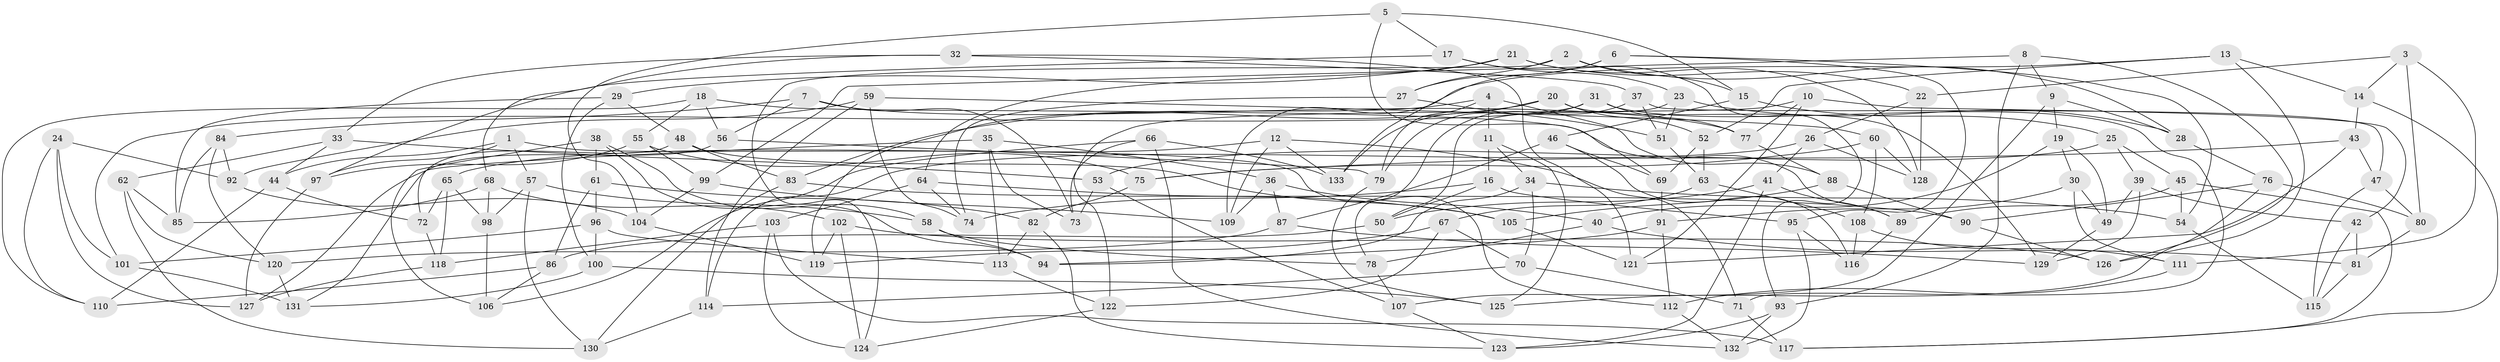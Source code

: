// coarse degree distribution, {6: 0.46296296296296297, 7: 0.12962962962962962, 4: 0.07407407407407407, 8: 0.12962962962962962, 9: 0.05555555555555555, 5: 0.12962962962962962, 3: 0.018518518518518517}
// Generated by graph-tools (version 1.1) at 2025/38/03/04/25 23:38:04]
// undirected, 133 vertices, 266 edges
graph export_dot {
  node [color=gray90,style=filled];
  1;
  2;
  3;
  4;
  5;
  6;
  7;
  8;
  9;
  10;
  11;
  12;
  13;
  14;
  15;
  16;
  17;
  18;
  19;
  20;
  21;
  22;
  23;
  24;
  25;
  26;
  27;
  28;
  29;
  30;
  31;
  32;
  33;
  34;
  35;
  36;
  37;
  38;
  39;
  40;
  41;
  42;
  43;
  44;
  45;
  46;
  47;
  48;
  49;
  50;
  51;
  52;
  53;
  54;
  55;
  56;
  57;
  58;
  59;
  60;
  61;
  62;
  63;
  64;
  65;
  66;
  67;
  68;
  69;
  70;
  71;
  72;
  73;
  74;
  75;
  76;
  77;
  78;
  79;
  80;
  81;
  82;
  83;
  84;
  85;
  86;
  87;
  88;
  89;
  90;
  91;
  92;
  93;
  94;
  95;
  96;
  97;
  98;
  99;
  100;
  101;
  102;
  103;
  104;
  105;
  106;
  107;
  108;
  109;
  110;
  111;
  112;
  113;
  114;
  115;
  116;
  117;
  118;
  119;
  120;
  121;
  122;
  123;
  124;
  125;
  126;
  127;
  128;
  129;
  130;
  131;
  132;
  133;
  1 -- 97;
  1 -- 57;
  1 -- 44;
  1 -- 112;
  2 -- 27;
  2 -- 28;
  2 -- 15;
  2 -- 124;
  3 -- 80;
  3 -- 111;
  3 -- 14;
  3 -- 22;
  4 -- 79;
  4 -- 119;
  4 -- 88;
  4 -- 11;
  5 -- 17;
  5 -- 15;
  5 -- 104;
  5 -- 69;
  6 -- 133;
  6 -- 95;
  6 -- 54;
  6 -- 27;
  7 -- 56;
  7 -- 77;
  7 -- 84;
  7 -- 73;
  8 -- 126;
  8 -- 9;
  8 -- 99;
  8 -- 93;
  9 -- 107;
  9 -- 19;
  9 -- 28;
  10 -- 77;
  10 -- 121;
  10 -- 42;
  10 -- 122;
  11 -- 16;
  11 -- 34;
  11 -- 125;
  12 -- 71;
  12 -- 109;
  12 -- 65;
  12 -- 133;
  13 -- 52;
  13 -- 109;
  13 -- 14;
  13 -- 126;
  14 -- 43;
  14 -- 117;
  15 -- 46;
  15 -- 25;
  16 -- 95;
  16 -- 50;
  16 -- 74;
  17 -- 97;
  17 -- 23;
  17 -- 93;
  18 -- 56;
  18 -- 89;
  18 -- 55;
  18 -- 110;
  19 -- 49;
  19 -- 30;
  19 -- 40;
  20 -- 83;
  20 -- 133;
  20 -- 129;
  20 -- 52;
  21 -- 128;
  21 -- 22;
  21 -- 29;
  21 -- 64;
  22 -- 128;
  22 -- 26;
  23 -- 28;
  23 -- 51;
  23 -- 50;
  24 -- 101;
  24 -- 92;
  24 -- 110;
  24 -- 127;
  25 -- 53;
  25 -- 39;
  25 -- 45;
  26 -- 114;
  26 -- 41;
  26 -- 128;
  27 -- 74;
  27 -- 51;
  28 -- 76;
  29 -- 100;
  29 -- 85;
  29 -- 48;
  30 -- 111;
  30 -- 91;
  30 -- 49;
  31 -- 71;
  31 -- 79;
  31 -- 101;
  31 -- 77;
  32 -- 68;
  32 -- 37;
  32 -- 33;
  32 -- 121;
  33 -- 44;
  33 -- 53;
  33 -- 62;
  34 -- 54;
  34 -- 94;
  34 -- 70;
  35 -- 113;
  35 -- 127;
  35 -- 36;
  35 -- 73;
  36 -- 87;
  36 -- 109;
  36 -- 40;
  37 -- 78;
  37 -- 51;
  37 -- 47;
  38 -- 61;
  38 -- 58;
  38 -- 94;
  38 -- 106;
  39 -- 49;
  39 -- 129;
  39 -- 42;
  40 -- 78;
  40 -- 81;
  41 -- 89;
  41 -- 123;
  41 -- 50;
  42 -- 81;
  42 -- 115;
  43 -- 75;
  43 -- 121;
  43 -- 47;
  44 -- 110;
  44 -- 72;
  45 -- 54;
  45 -- 117;
  45 -- 89;
  46 -- 116;
  46 -- 69;
  46 -- 87;
  47 -- 80;
  47 -- 115;
  48 -- 72;
  48 -- 83;
  48 -- 105;
  49 -- 129;
  50 -- 86;
  51 -- 63;
  52 -- 63;
  52 -- 69;
  53 -- 73;
  53 -- 107;
  54 -- 115;
  55 -- 97;
  55 -- 99;
  55 -- 75;
  56 -- 79;
  56 -- 131;
  57 -- 58;
  57 -- 98;
  57 -- 130;
  58 -- 94;
  58 -- 78;
  59 -- 74;
  59 -- 92;
  59 -- 60;
  59 -- 114;
  60 -- 108;
  60 -- 75;
  60 -- 128;
  61 -- 82;
  61 -- 96;
  61 -- 86;
  62 -- 130;
  62 -- 85;
  62 -- 120;
  63 -- 108;
  63 -- 67;
  64 -- 74;
  64 -- 103;
  64 -- 105;
  65 -- 72;
  65 -- 98;
  65 -- 118;
  66 -- 106;
  66 -- 132;
  66 -- 73;
  66 -- 133;
  67 -- 122;
  67 -- 119;
  67 -- 70;
  68 -- 85;
  68 -- 102;
  68 -- 98;
  69 -- 91;
  70 -- 71;
  70 -- 114;
  71 -- 117;
  72 -- 118;
  75 -- 82;
  76 -- 90;
  76 -- 80;
  76 -- 125;
  77 -- 88;
  78 -- 107;
  79 -- 125;
  80 -- 81;
  81 -- 115;
  82 -- 123;
  82 -- 113;
  83 -- 130;
  83 -- 90;
  84 -- 92;
  84 -- 85;
  84 -- 120;
  86 -- 106;
  86 -- 110;
  87 -- 129;
  87 -- 120;
  88 -- 90;
  88 -- 105;
  89 -- 116;
  90 -- 126;
  91 -- 94;
  91 -- 112;
  92 -- 104;
  93 -- 123;
  93 -- 132;
  95 -- 132;
  95 -- 116;
  96 -- 101;
  96 -- 113;
  96 -- 100;
  97 -- 127;
  98 -- 106;
  99 -- 109;
  99 -- 104;
  100 -- 125;
  100 -- 131;
  101 -- 131;
  102 -- 119;
  102 -- 126;
  102 -- 124;
  103 -- 118;
  103 -- 124;
  103 -- 117;
  104 -- 119;
  105 -- 121;
  107 -- 123;
  108 -- 111;
  108 -- 116;
  111 -- 112;
  112 -- 132;
  113 -- 122;
  114 -- 130;
  118 -- 127;
  120 -- 131;
  122 -- 124;
}
